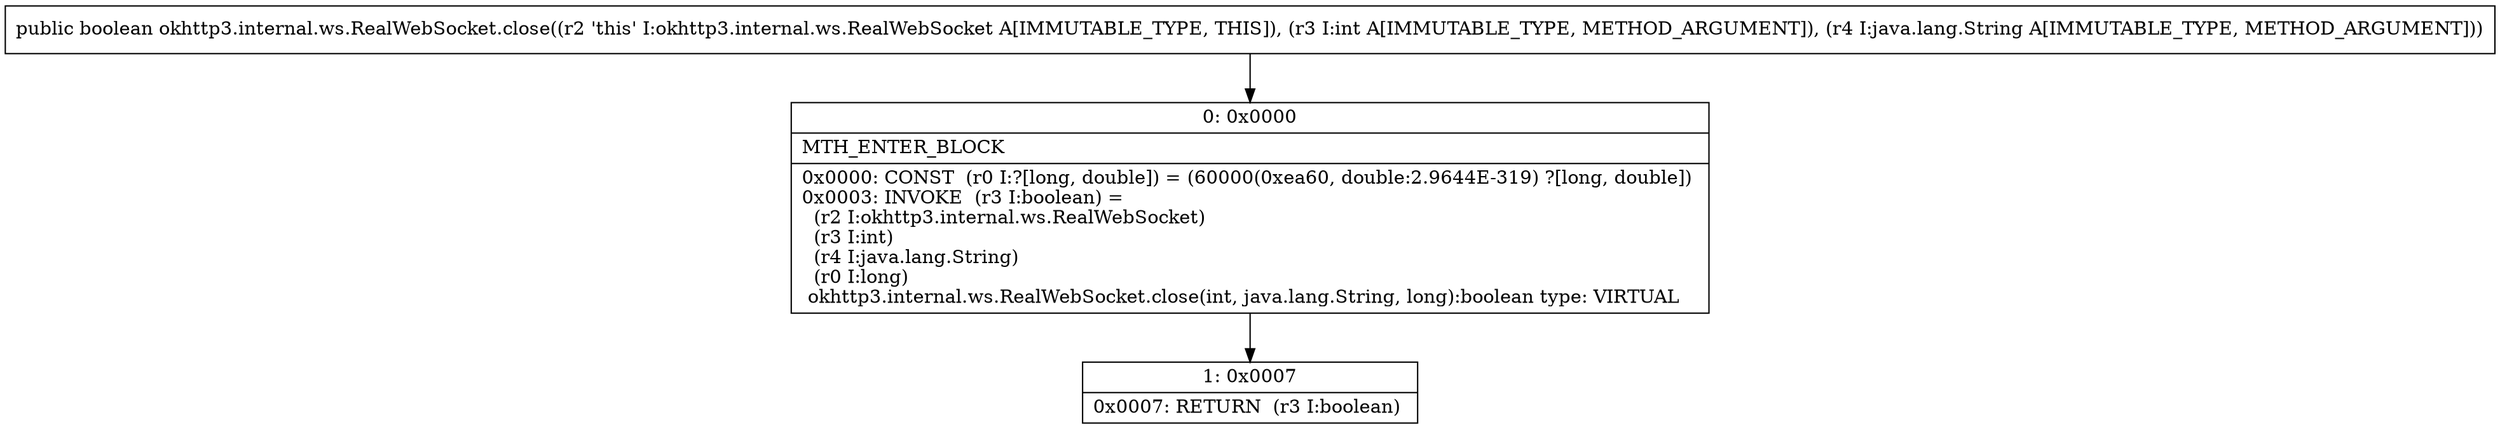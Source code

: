 digraph "CFG forokhttp3.internal.ws.RealWebSocket.close(ILjava\/lang\/String;)Z" {
Node_0 [shape=record,label="{0\:\ 0x0000|MTH_ENTER_BLOCK\l|0x0000: CONST  (r0 I:?[long, double]) = (60000(0xea60, double:2.9644E\-319) ?[long, double]) \l0x0003: INVOKE  (r3 I:boolean) = \l  (r2 I:okhttp3.internal.ws.RealWebSocket)\l  (r3 I:int)\l  (r4 I:java.lang.String)\l  (r0 I:long)\l okhttp3.internal.ws.RealWebSocket.close(int, java.lang.String, long):boolean type: VIRTUAL \l}"];
Node_1 [shape=record,label="{1\:\ 0x0007|0x0007: RETURN  (r3 I:boolean) \l}"];
MethodNode[shape=record,label="{public boolean okhttp3.internal.ws.RealWebSocket.close((r2 'this' I:okhttp3.internal.ws.RealWebSocket A[IMMUTABLE_TYPE, THIS]), (r3 I:int A[IMMUTABLE_TYPE, METHOD_ARGUMENT]), (r4 I:java.lang.String A[IMMUTABLE_TYPE, METHOD_ARGUMENT])) }"];
MethodNode -> Node_0;
Node_0 -> Node_1;
}

